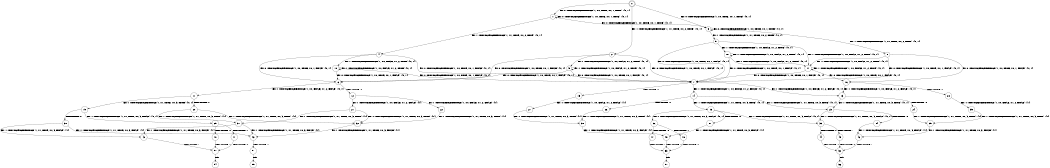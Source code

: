 digraph BCG {
size = "7, 10.5";
center = TRUE;
node [shape = circle];
0 [peripheries = 2];
0 -> 1 [label = "EX !0 !ATOMIC_EXCH_BRANCH (1, +0, TRUE, +0, 1, TRUE) !{0, 1}"];
0 -> 2 [label = "EX !1 !ATOMIC_EXCH_BRANCH (1, +1, TRUE, +0, 2, TRUE) !{0, 1}"];
0 -> 3 [label = "EX !0 !ATOMIC_EXCH_BRANCH (1, +0, TRUE, +0, 1, TRUE) !{0, 1}"];
1 -> 1 [label = "EX !0 !ATOMIC_EXCH_BRANCH (1, +0, TRUE, +0, 1, TRUE) !{0, 1}"];
1 -> 4 [label = "EX !1 !ATOMIC_EXCH_BRANCH (1, +1, TRUE, +0, 2, TRUE) !{0, 1}"];
1 -> 3 [label = "EX !0 !ATOMIC_EXCH_BRANCH (1, +0, TRUE, +0, 1, TRUE) !{0, 1}"];
2 -> 5 [label = "EX !1 !ATOMIC_EXCH_BRANCH (1, +0, FALSE, +1, 2, TRUE) !{0, 1}"];
2 -> 6 [label = "EX !0 !ATOMIC_EXCH_BRANCH (1, +0, TRUE, +0, 1, FALSE) !{0, 1}"];
2 -> 7 [label = "EX !0 !ATOMIC_EXCH_BRANCH (1, +0, TRUE, +0, 1, FALSE) !{0, 1}"];
3 -> 8 [label = "EX !1 !ATOMIC_EXCH_BRANCH (1, +1, TRUE, +0, 2, TRUE) !{0, 1}"];
3 -> 3 [label = "EX !0 !ATOMIC_EXCH_BRANCH (1, +0, TRUE, +0, 1, TRUE) !{0, 1}"];
3 -> 9 [label = "EX !1 !ATOMIC_EXCH_BRANCH (1, +1, TRUE, +0, 2, TRUE) !{0, 1}"];
4 -> 6 [label = "EX !0 !ATOMIC_EXCH_BRANCH (1, +0, TRUE, +0, 1, FALSE) !{0, 1}"];
4 -> 10 [label = "EX !1 !ATOMIC_EXCH_BRANCH (1, +0, FALSE, +1, 2, TRUE) !{0, 1}"];
4 -> 7 [label = "EX !0 !ATOMIC_EXCH_BRANCH (1, +0, TRUE, +0, 1, FALSE) !{0, 1}"];
5 -> 5 [label = "EX !1 !ATOMIC_EXCH_BRANCH (1, +0, FALSE, +1, 2, TRUE) !{0, 1}"];
5 -> 6 [label = "EX !0 !ATOMIC_EXCH_BRANCH (1, +0, TRUE, +0, 1, FALSE) !{0, 1}"];
5 -> 7 [label = "EX !0 !ATOMIC_EXCH_BRANCH (1, +0, TRUE, +0, 1, FALSE) !{0, 1}"];
6 -> 11 [label = "EX !1 !ATOMIC_EXCH_BRANCH (1, +0, FALSE, +1, 2, FALSE) !{0, 1}"];
6 -> 12 [label = "TERMINATE !0"];
7 -> 13 [label = "EX !1 !ATOMIC_EXCH_BRANCH (1, +0, FALSE, +1, 2, FALSE) !{0, 1}"];
7 -> 14 [label = "EX !1 !ATOMIC_EXCH_BRANCH (1, +0, FALSE, +1, 2, FALSE) !{0, 1}"];
7 -> 15 [label = "TERMINATE !0"];
8 -> 16 [label = "EX !0 !ATOMIC_EXCH_BRANCH (1, +0, TRUE, +0, 1, FALSE) !{0, 1}"];
8 -> 17 [label = "EX !1 !ATOMIC_EXCH_BRANCH (1, +0, FALSE, +1, 2, TRUE) !{0, 1}"];
8 -> 7 [label = "EX !0 !ATOMIC_EXCH_BRANCH (1, +0, TRUE, +0, 1, FALSE) !{0, 1}"];
9 -> 17 [label = "EX !1 !ATOMIC_EXCH_BRANCH (1, +0, FALSE, +1, 2, TRUE) !{0, 1}"];
9 -> 7 [label = "EX !0 !ATOMIC_EXCH_BRANCH (1, +0, TRUE, +0, 1, FALSE) !{0, 1}"];
9 -> 18 [label = "EX !1 !ATOMIC_EXCH_BRANCH (1, +0, FALSE, +1, 2, TRUE) !{0, 1}"];
10 -> 6 [label = "EX !0 !ATOMIC_EXCH_BRANCH (1, +0, TRUE, +0, 1, FALSE) !{0, 1}"];
10 -> 10 [label = "EX !1 !ATOMIC_EXCH_BRANCH (1, +0, FALSE, +1, 2, TRUE) !{0, 1}"];
10 -> 7 [label = "EX !0 !ATOMIC_EXCH_BRANCH (1, +0, TRUE, +0, 1, FALSE) !{0, 1}"];
11 -> 19 [label = "EX !1 !ATOMIC_EXCH_BRANCH (1, +1, TRUE, +0, 3, TRUE) !{0, 1}"];
11 -> 20 [label = "TERMINATE !0"];
12 -> 21 [label = "EX !1 !ATOMIC_EXCH_BRANCH (1, +0, FALSE, +1, 2, FALSE) !{1}"];
12 -> 22 [label = "EX !1 !ATOMIC_EXCH_BRANCH (1, +0, FALSE, +1, 2, FALSE) !{1}"];
13 -> 23 [label = "EX !1 !ATOMIC_EXCH_BRANCH (1, +1, TRUE, +0, 3, TRUE) !{0, 1}"];
13 -> 24 [label = "TERMINATE !0"];
14 -> 23 [label = "EX !1 !ATOMIC_EXCH_BRANCH (1, +1, TRUE, +0, 3, TRUE) !{0, 1}"];
14 -> 25 [label = "EX !1 !ATOMIC_EXCH_BRANCH (1, +1, TRUE, +0, 3, TRUE) !{0, 1}"];
14 -> 26 [label = "TERMINATE !0"];
15 -> 27 [label = "EX !1 !ATOMIC_EXCH_BRANCH (1, +0, FALSE, +1, 2, FALSE) !{1}"];
16 -> 13 [label = "EX !1 !ATOMIC_EXCH_BRANCH (1, +0, FALSE, +1, 2, FALSE) !{0, 1}"];
16 -> 28 [label = "TERMINATE !0"];
17 -> 16 [label = "EX !0 !ATOMIC_EXCH_BRANCH (1, +0, TRUE, +0, 1, FALSE) !{0, 1}"];
17 -> 17 [label = "EX !1 !ATOMIC_EXCH_BRANCH (1, +0, FALSE, +1, 2, TRUE) !{0, 1}"];
17 -> 7 [label = "EX !0 !ATOMIC_EXCH_BRANCH (1, +0, TRUE, +0, 1, FALSE) !{0, 1}"];
18 -> 17 [label = "EX !1 !ATOMIC_EXCH_BRANCH (1, +0, FALSE, +1, 2, TRUE) !{0, 1}"];
18 -> 7 [label = "EX !0 !ATOMIC_EXCH_BRANCH (1, +0, TRUE, +0, 1, FALSE) !{0, 1}"];
18 -> 18 [label = "EX !1 !ATOMIC_EXCH_BRANCH (1, +0, FALSE, +1, 2, TRUE) !{0, 1}"];
19 -> 29 [label = "EX !1 !ATOMIC_EXCH_BRANCH (1, +1, TRUE, +0, 3, FALSE) !{0, 1}"];
19 -> 30 [label = "TERMINATE !0"];
20 -> 31 [label = "EX !1 !ATOMIC_EXCH_BRANCH (1, +1, TRUE, +0, 3, TRUE) !{1}"];
20 -> 32 [label = "EX !1 !ATOMIC_EXCH_BRANCH (1, +1, TRUE, +0, 3, TRUE) !{1}"];
21 -> 31 [label = "EX !1 !ATOMIC_EXCH_BRANCH (1, +1, TRUE, +0, 3, TRUE) !{1}"];
21 -> 32 [label = "EX !1 !ATOMIC_EXCH_BRANCH (1, +1, TRUE, +0, 3, TRUE) !{1}"];
22 -> 32 [label = "EX !1 !ATOMIC_EXCH_BRANCH (1, +1, TRUE, +0, 3, TRUE) !{1}"];
23 -> 33 [label = "EX !1 !ATOMIC_EXCH_BRANCH (1, +1, TRUE, +0, 3, FALSE) !{0, 1}"];
23 -> 34 [label = "TERMINATE !0"];
24 -> 35 [label = "EX !1 !ATOMIC_EXCH_BRANCH (1, +1, TRUE, +0, 3, TRUE) !{1}"];
25 -> 33 [label = "EX !1 !ATOMIC_EXCH_BRANCH (1, +1, TRUE, +0, 3, FALSE) !{0, 1}"];
25 -> 36 [label = "EX !1 !ATOMIC_EXCH_BRANCH (1, +1, TRUE, +0, 3, FALSE) !{0, 1}"];
25 -> 37 [label = "TERMINATE !0"];
26 -> 38 [label = "EX !1 !ATOMIC_EXCH_BRANCH (1, +1, TRUE, +0, 3, TRUE) !{1}"];
27 -> 38 [label = "EX !1 !ATOMIC_EXCH_BRANCH (1, +1, TRUE, +0, 3, TRUE) !{1}"];
28 -> 39 [label = "EX !1 !ATOMIC_EXCH_BRANCH (1, +0, FALSE, +1, 2, FALSE) !{1}"];
29 -> 40 [label = "TERMINATE !0"];
29 -> 41 [label = "TERMINATE !1"];
30 -> 42 [label = "EX !1 !ATOMIC_EXCH_BRANCH (1, +1, TRUE, +0, 3, FALSE) !{1}"];
30 -> 43 [label = "EX !1 !ATOMIC_EXCH_BRANCH (1, +1, TRUE, +0, 3, FALSE) !{1}"];
31 -> 42 [label = "EX !1 !ATOMIC_EXCH_BRANCH (1, +1, TRUE, +0, 3, FALSE) !{1}"];
31 -> 43 [label = "EX !1 !ATOMIC_EXCH_BRANCH (1, +1, TRUE, +0, 3, FALSE) !{1}"];
32 -> 43 [label = "EX !1 !ATOMIC_EXCH_BRANCH (1, +1, TRUE, +0, 3, FALSE) !{1}"];
33 -> 44 [label = "TERMINATE !0"];
33 -> 45 [label = "TERMINATE !1"];
34 -> 46 [label = "EX !1 !ATOMIC_EXCH_BRANCH (1, +1, TRUE, +0, 3, FALSE) !{1}"];
35 -> 46 [label = "EX !1 !ATOMIC_EXCH_BRANCH (1, +1, TRUE, +0, 3, FALSE) !{1}"];
36 -> 47 [label = "TERMINATE !0"];
36 -> 48 [label = "TERMINATE !1"];
37 -> 49 [label = "EX !1 !ATOMIC_EXCH_BRANCH (1, +1, TRUE, +0, 3, FALSE) !{1}"];
38 -> 49 [label = "EX !1 !ATOMIC_EXCH_BRANCH (1, +1, TRUE, +0, 3, FALSE) !{1}"];
39 -> 35 [label = "EX !1 !ATOMIC_EXCH_BRANCH (1, +1, TRUE, +0, 3, TRUE) !{1}"];
40 -> 50 [label = "TERMINATE !1"];
41 -> 50 [label = "TERMINATE !0"];
42 -> 50 [label = "TERMINATE !1"];
43 -> 51 [label = "TERMINATE !1"];
44 -> 52 [label = "TERMINATE !1"];
45 -> 52 [label = "TERMINATE !0"];
46 -> 52 [label = "TERMINATE !1"];
47 -> 53 [label = "TERMINATE !1"];
48 -> 53 [label = "TERMINATE !0"];
49 -> 53 [label = "TERMINATE !1"];
50 -> 54 [label = "exit"];
51 -> 55 [label = "exit"];
52 -> 56 [label = "exit"];
53 -> 57 [label = "exit"];
}
